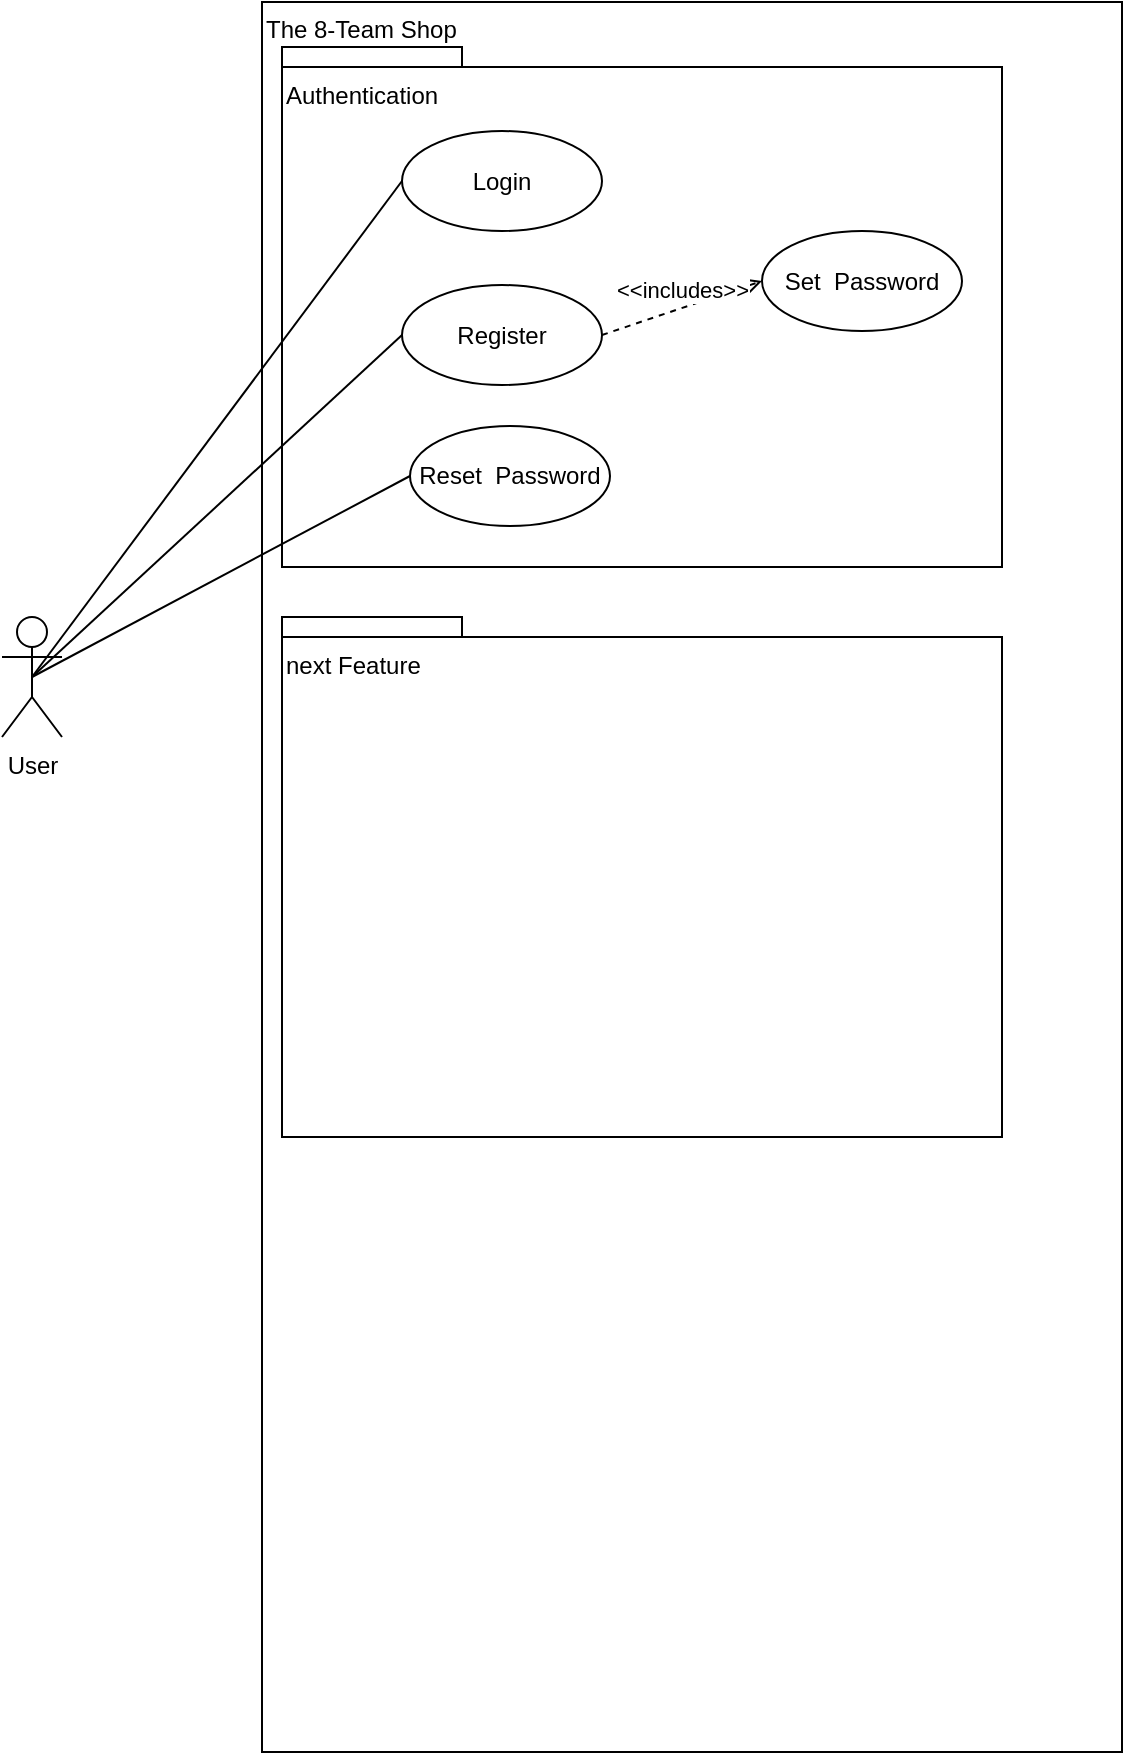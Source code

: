 <mxfile version="13.7.6" type="google"><diagram id="f0Wbq0spnz5DwizmXUEM" name="Page-1"><mxGraphModel dx="901" dy="614" grid="1" gridSize="10" guides="1" tooltips="1" connect="1" arrows="1" fold="1" page="1" pageScale="1" pageWidth="827" pageHeight="1169" math="0" shadow="0"><root><mxCell id="0"/><mxCell id="1" parent="0"/><mxCell id="-W1V2_NueHoxq7CCv-6e-1" value="User" style="shape=umlActor;verticalLabelPosition=bottom;verticalAlign=top;html=1;" vertex="1" parent="1"><mxGeometry x="110" y="572.5" width="30" height="60" as="geometry"/></mxCell><mxCell id="-W1V2_NueHoxq7CCv-6e-2" value="Admin" style="shape=umlActor;verticalLabelPosition=bottom;verticalAlign=top;html=1;" vertex="1" parent="1"><mxGeometry x="570" y="399.5" width="30" height="60" as="geometry"/></mxCell><mxCell id="-W1V2_NueHoxq7CCv-6e-9" value="The 8-Team Shop" style="rounded=0;whiteSpace=wrap;html=1;align=left;verticalAlign=top;" vertex="1" parent="1"><mxGeometry x="240" y="265" width="430" height="875" as="geometry"/></mxCell><mxCell id="-W1V2_NueHoxq7CCv-6e-27" value="&lt;span style=&quot;font-weight: normal&quot;&gt;Authentication&lt;/span&gt;" style="shape=folder;fontStyle=1;spacingTop=10;tabWidth=90;tabHeight=10;tabPosition=left;html=1;align=left;verticalAlign=top;" vertex="1" parent="1"><mxGeometry x="250" y="287.5" width="360" height="260" as="geometry"/></mxCell><mxCell id="-W1V2_NueHoxq7CCv-6e-15" value="Login" style="ellipse;whiteSpace=wrap;html=1;align=center;" vertex="1" parent="1"><mxGeometry x="310" y="329.5" width="100" height="50" as="geometry"/></mxCell><mxCell id="-W1V2_NueHoxq7CCv-6e-16" value="Register" style="ellipse;whiteSpace=wrap;html=1;align=center;" vertex="1" parent="1"><mxGeometry x="310" y="406.5" width="100" height="50" as="geometry"/></mxCell><mxCell id="-W1V2_NueHoxq7CCv-6e-17" value="Reset &amp;nbsp;Password" style="ellipse;whiteSpace=wrap;html=1;align=center;" vertex="1" parent="1"><mxGeometry x="314" y="477" width="100" height="50" as="geometry"/></mxCell><mxCell id="-W1V2_NueHoxq7CCv-6e-18" style="edgeStyle=orthogonalEdgeStyle;rounded=0;orthogonalLoop=1;jettySize=auto;html=1;exitX=0.5;exitY=1;exitDx=0;exitDy=0;" edge="1" parent="1" source="-W1V2_NueHoxq7CCv-6e-16" target="-W1V2_NueHoxq7CCv-6e-16"><mxGeometry relative="1" as="geometry"/></mxCell><mxCell id="-W1V2_NueHoxq7CCv-6e-25" value="Set &amp;nbsp;Password" style="ellipse;whiteSpace=wrap;html=1;align=center;" vertex="1" parent="1"><mxGeometry x="490" y="379.5" width="100" height="50" as="geometry"/></mxCell><mxCell id="-W1V2_NueHoxq7CCv-6e-26" value="&amp;lt;&amp;lt;includes&amp;gt;&amp;gt;" style="html=1;verticalAlign=bottom;endArrow=open;dashed=1;endSize=8;exitX=1;exitY=0.5;exitDx=0;exitDy=0;entryX=0;entryY=0.5;entryDx=0;entryDy=0;" edge="1" parent="1" source="-W1V2_NueHoxq7CCv-6e-16" target="-W1V2_NueHoxq7CCv-6e-25"><mxGeometry relative="1" as="geometry"><mxPoint x="370" y="479.5" as="sourcePoint"/><mxPoint x="470" y="514.5" as="targetPoint"/></mxGeometry></mxCell><mxCell id="-W1V2_NueHoxq7CCv-6e-29" value="Admin" style="shape=umlActor;verticalLabelPosition=bottom;verticalAlign=top;html=1;" vertex="1" parent="1"><mxGeometry x="570" y="685" width="30" height="60" as="geometry"/></mxCell><mxCell id="-W1V2_NueHoxq7CCv-6e-30" value="&lt;span style=&quot;font-weight: normal&quot;&gt;next Feature&lt;/span&gt;" style="shape=folder;fontStyle=1;spacingTop=10;tabWidth=90;tabHeight=10;tabPosition=left;html=1;align=left;verticalAlign=top;" vertex="1" parent="1"><mxGeometry x="250" y="572.5" width="360" height="260" as="geometry"/></mxCell><mxCell id="-W1V2_NueHoxq7CCv-6e-34" style="edgeStyle=orthogonalEdgeStyle;rounded=0;orthogonalLoop=1;jettySize=auto;html=1;exitX=0.5;exitY=1;exitDx=0;exitDy=0;" edge="1" parent="1"><mxGeometry relative="1" as="geometry"><mxPoint x="360" y="755" as="sourcePoint"/><mxPoint x="360" y="755" as="targetPoint"/></mxGeometry></mxCell><mxCell id="-W1V2_NueHoxq7CCv-6e-39" value="" style="endArrow=none;html=1;exitX=0.5;exitY=0.5;exitDx=0;exitDy=0;exitPerimeter=0;entryX=0;entryY=0.5;entryDx=0;entryDy=0;" edge="1" parent="1" source="-W1V2_NueHoxq7CCv-6e-1" target="-W1V2_NueHoxq7CCv-6e-15"><mxGeometry width="50" height="50" relative="1" as="geometry"><mxPoint x="390" y="640" as="sourcePoint"/><mxPoint x="440" y="590" as="targetPoint"/></mxGeometry></mxCell><mxCell id="-W1V2_NueHoxq7CCv-6e-40" value="" style="endArrow=none;html=1;exitX=0.5;exitY=0.5;exitDx=0;exitDy=0;exitPerimeter=0;entryX=0;entryY=0.5;entryDx=0;entryDy=0;" edge="1" parent="1" source="-W1V2_NueHoxq7CCv-6e-1" target="-W1V2_NueHoxq7CCv-6e-16"><mxGeometry width="50" height="50" relative="1" as="geometry"><mxPoint x="155" y="410" as="sourcePoint"/><mxPoint x="320" y="377.5" as="targetPoint"/></mxGeometry></mxCell><mxCell id="-W1V2_NueHoxq7CCv-6e-41" value="" style="endArrow=none;html=1;entryX=0;entryY=0.5;entryDx=0;entryDy=0;exitX=0.5;exitY=0.5;exitDx=0;exitDy=0;exitPerimeter=0;" edge="1" parent="1" source="-W1V2_NueHoxq7CCv-6e-1" target="-W1V2_NueHoxq7CCv-6e-17"><mxGeometry width="50" height="50" relative="1" as="geometry"><mxPoint x="150" y="400" as="sourcePoint"/><mxPoint x="330" y="387.5" as="targetPoint"/></mxGeometry></mxCell></root></mxGraphModel></diagram></mxfile>